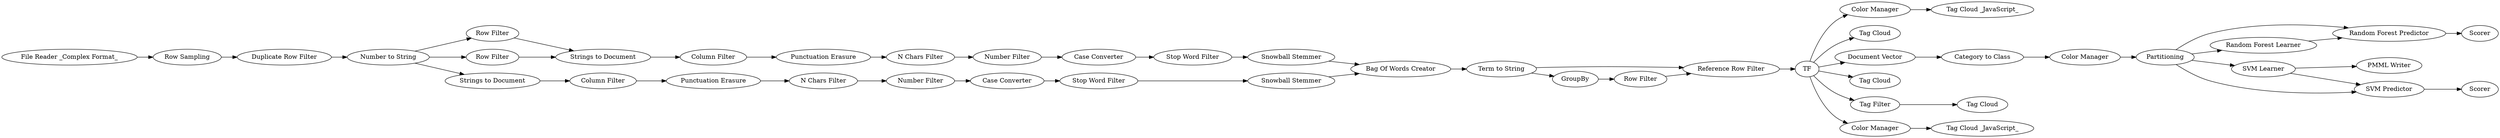 digraph {
	46 -> 68
	41 -> 42
	137 -> 140
	149 -> 68
	158 -> 159
	65 -> 163
	135 -> 136
	65 -> 154
	93 -> 41
	147 -> 148
	42 -> 43
	65 -> 94
	136 -> 137
	163 -> 162
	51 -> 65
	59 -> 55
	67 -> 62
	134 -> 135
	57 -> 158
	155 -> 142
	67 -> 128
	65 -> 152
	55 -> 57
	72 -> 93
	137 -> 155
	148 -> 146
	48 -> 51
	144 -> 145
	50 -> 51
	57 -> 62
	140 -> 142
	142 -> 141
	145 -> 147
	48 -> 49
	141 -> 144
	138 -> 139
	65 -> 138
	57 -> 67
	137 -> 72
	146 -> 149
	94 -> 59
	44 -> 124
	49 -> 50
	65 -> 160
	160 -> 161
	124 -> 46
	43 -> 44
	57 -> 157
	157 -> 158
	68 -> 48
	62 -> 127
	57 [label=Partitioning]
	55 [label="Color Manager"]
	136 [label="Duplicate Row Filter"]
	138 [label="Tag Filter"]
	162 [label="Tag Cloud _JavaScript_"]
	145 [label="N Chars Filter"]
	149 [label="Snowball Stemmer"]
	163 [label="Color Manager"]
	49 [label=GroupBy]
	137 [label="Number to String"]
	41 [label="Punctuation Erasure"]
	161 [label="Tag Cloud _JavaScript_"]
	51 [label="Reference Row Filter"]
	154 [label="Tag Cloud"]
	146 [label="Stop Word Filter"]
	141 [label="Column Filter"]
	59 [label="Category to Class"]
	48 [label="Term to String"]
	148 [label="Case Converter"]
	144 [label="Punctuation Erasure"]
	50 [label="Row Filter"]
	42 [label="N Chars Filter"]
	68 [label="Bag Of Words Creator"]
	127 [label=Scorer]
	142 [label="Strings to Document"]
	158 [label="Random Forest Predictor"]
	67 [label="SVM Learner"]
	72 [label="Strings to Document"]
	147 [label="Number Filter"]
	124 [label="Stop Word Filter"]
	159 [label=Scorer]
	93 [label="Column Filter"]
	135 [label="Row Sampling"]
	134 [label="File Reader _Complex Format_"]
	160 [label="Color Manager"]
	94 [label="Document Vector"]
	43 [label="Number Filter"]
	44 [label="Case Converter"]
	62 [label="SVM Predictor"]
	139 [label="Tag Cloud"]
	157 [label="Random Forest Learner"]
	140 [label="Row Filter"]
	65 [label=TF]
	46 [label="Snowball Stemmer"]
	155 [label="Row Filter"]
	152 [label="Tag Cloud"]
	128 [label="PMML Writer"]
	rankdir=LR
}
